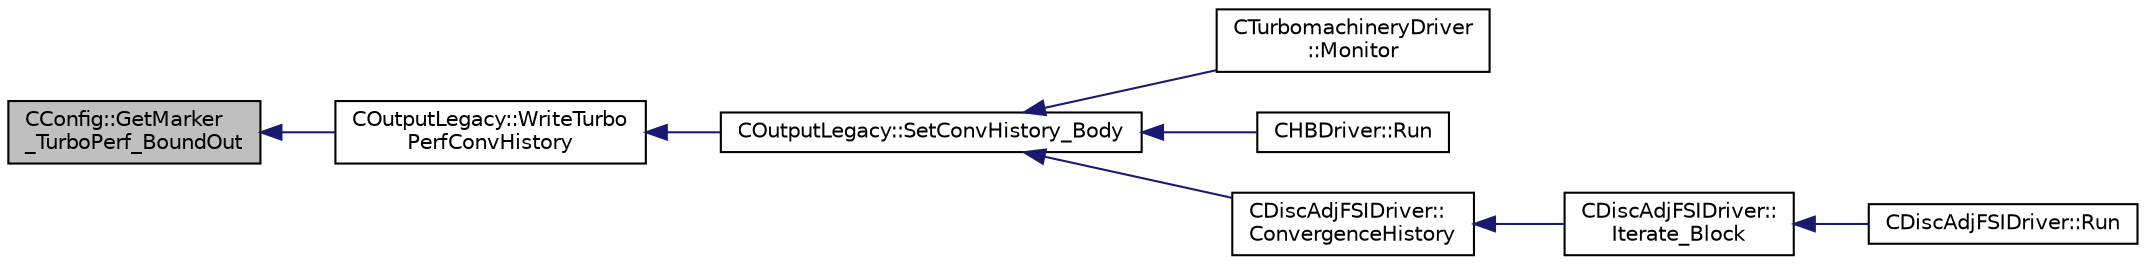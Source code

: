 digraph "CConfig::GetMarker_TurboPerf_BoundOut"
{
  edge [fontname="Helvetica",fontsize="10",labelfontname="Helvetica",labelfontsize="10"];
  node [fontname="Helvetica",fontsize="10",shape=record];
  rankdir="LR";
  Node7468 [label="CConfig::GetMarker\l_TurboPerf_BoundOut",height=0.2,width=0.4,color="black", fillcolor="grey75", style="filled", fontcolor="black"];
  Node7468 -> Node7469 [dir="back",color="midnightblue",fontsize="10",style="solid",fontname="Helvetica"];
  Node7469 [label="COutputLegacy::WriteTurbo\lPerfConvHistory",height=0.2,width=0.4,color="black", fillcolor="white", style="filled",URL="$class_c_output_legacy.html#ac513b03d79ae233f09ee97f59371d038",tooltip="Compute . "];
  Node7469 -> Node7470 [dir="back",color="midnightblue",fontsize="10",style="solid",fontname="Helvetica"];
  Node7470 [label="COutputLegacy::SetConvHistory_Body",height=0.2,width=0.4,color="black", fillcolor="white", style="filled",URL="$class_c_output_legacy.html#a217cc0d778a3828499189a9debee47c6",tooltip="Write the history file and the convergence on the screen for serial computations. ..."];
  Node7470 -> Node7471 [dir="back",color="midnightblue",fontsize="10",style="solid",fontname="Helvetica"];
  Node7471 [label="CTurbomachineryDriver\l::Monitor",height=0.2,width=0.4,color="black", fillcolor="white", style="filled",URL="$class_c_turbomachinery_driver.html#a41d7b50bbacef68eb5436293ebb2da4f",tooltip="Monitor the computation. "];
  Node7470 -> Node7472 [dir="back",color="midnightblue",fontsize="10",style="solid",fontname="Helvetica"];
  Node7472 [label="CHBDriver::Run",height=0.2,width=0.4,color="black", fillcolor="white", style="filled",URL="$class_c_h_b_driver.html#a98c0448a8e0404845ee54e25b62eaea9",tooltip="Run a single iteration of a Harmonic Balance problem. "];
  Node7470 -> Node7473 [dir="back",color="midnightblue",fontsize="10",style="solid",fontname="Helvetica"];
  Node7473 [label="CDiscAdjFSIDriver::\lConvergenceHistory",height=0.2,width=0.4,color="black", fillcolor="white", style="filled",URL="$class_c_disc_adj_f_s_i_driver.html#a139dfa2442613879f2b15f28a09c2bd5",tooltip="Output the convergence history. "];
  Node7473 -> Node7474 [dir="back",color="midnightblue",fontsize="10",style="solid",fontname="Helvetica"];
  Node7474 [label="CDiscAdjFSIDriver::\lIterate_Block",height=0.2,width=0.4,color="black", fillcolor="white", style="filled",URL="$class_c_disc_adj_f_s_i_driver.html#a84949f139fa795b7d34d6ff77e82eb5c",tooltip="Iterate a certain block for adjoint FSI - may be the whole set of variables or independent and subite..."];
  Node7474 -> Node7475 [dir="back",color="midnightblue",fontsize="10",style="solid",fontname="Helvetica"];
  Node7475 [label="CDiscAdjFSIDriver::Run",height=0.2,width=0.4,color="black", fillcolor="white", style="filled",URL="$class_c_disc_adj_f_s_i_driver.html#a2e965d6e9c4dcfc296077cae225cab21",tooltip="Run a Discrete Adjoint iteration for the FSI problem. "];
}
